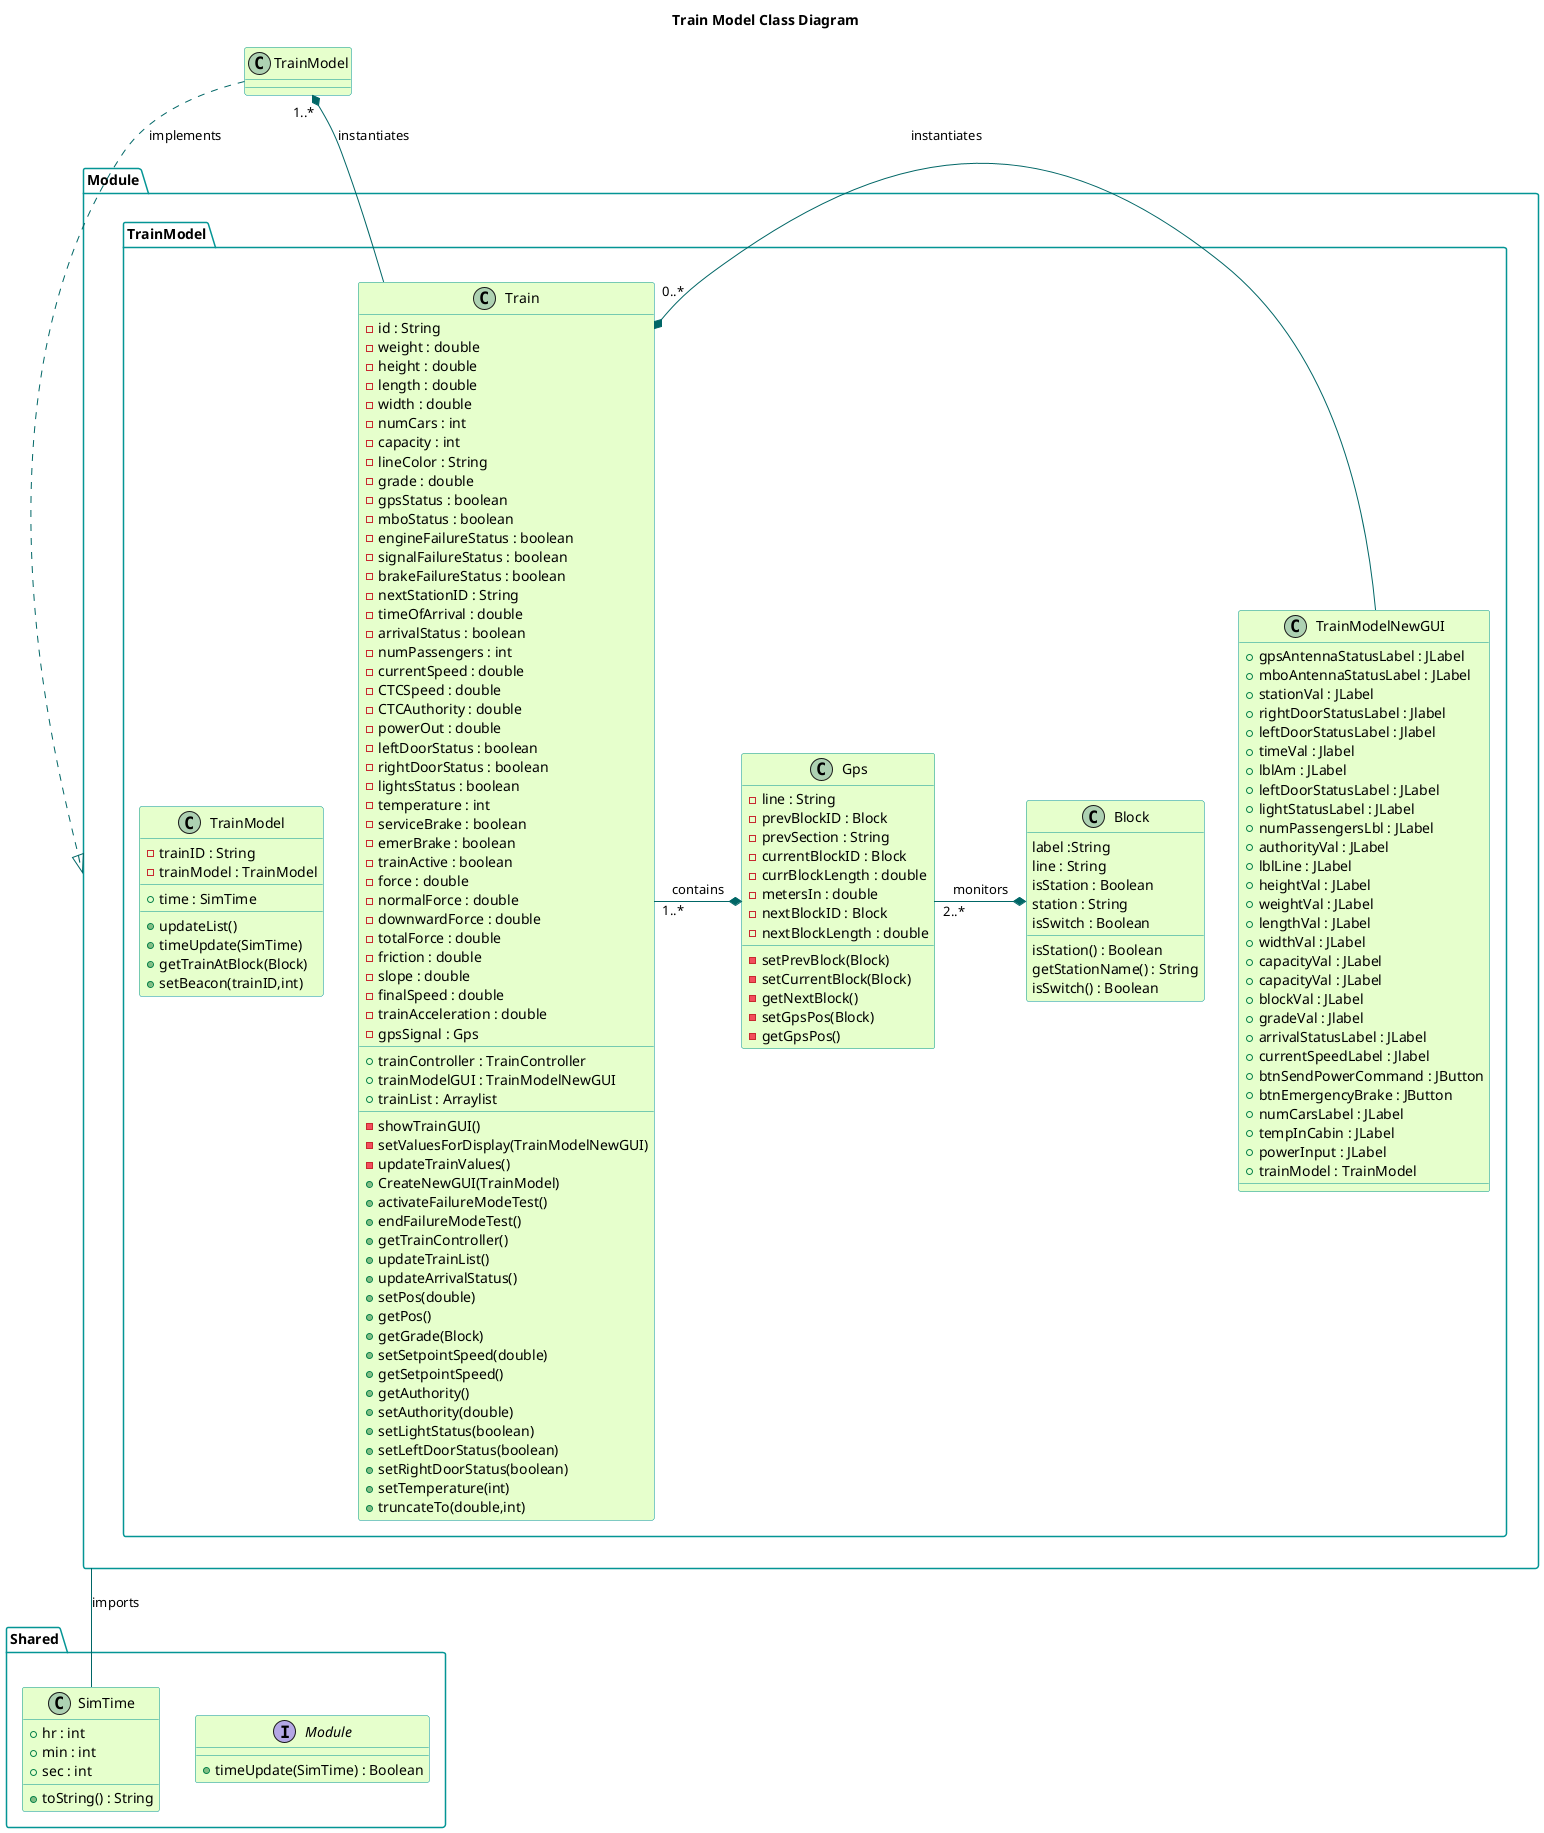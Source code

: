 @startuml

title Train Model Class Diagram
'skinparam backgroundColor transparent'
skinparam classBackgroundColor #e6ffcc
skinparam classBorderColor 	#049595
skinparam packageBorderCOlor  #049595
skinparam arrowColor #006666

package Shared{
  interface Module{
    +timeUpdate(SimTime) : Boolean
  }
  class SimTime{
    +hr : int
    +min : int
    +sec : int
    +toString() : String
  }
}
package Module.TrainModel {
    class TrainModel {
        -trainID : String
        -trainModel : TrainModel
        __
        +time : SimTime
        __
        +updateList()
        +timeUpdate(SimTime)
        +getTrainAtBlock(Block)
        +setBeacon(trainID,int)
    }

    class Train {
        -id : String
        -weight : double
        -height : double
        -length : double
        -width : double
        -numCars : int
        -capacity : int
        -lineColor : String
        -grade : double
        -gpsStatus : boolean
        -mboStatus : boolean
        -engineFailureStatus : boolean
        -signalFailureStatus : boolean
        -brakeFailureStatus : boolean
        -nextStationID : String
        -timeOfArrival : double
        -arrivalStatus : boolean
        -numPassengers : int
        -currentSpeed : double
        -CTCSpeed : double
        -CTCAuthority : double
        -powerOut : double
        -leftDoorStatus : boolean
        -rightDoorStatus : boolean
        -lightsStatus : boolean
        -temperature : int
        -serviceBrake : boolean
        -emerBrake : boolean
        -trainActive : boolean
        -force : double
        -normalForce : double
        -downwardForce : double
        -totalForce : double
        -friction : double
        -slope : double
        -finalSpeed : double
        -trainAcceleration : double
        -gpsSignal : Gps
        __
        +trainController : TrainController
        +trainModelGUI : TrainModelNewGUI
        +trainList : Arraylist
        __
        -showTrainGUI()
        -setValuesForDisplay(TrainModelNewGUI)
        -updateTrainValues()
        +CreateNewGUI(TrainModel)
        +activateFailureModeTest()
        +endFailureModeTest()
        +getTrainController()
        +updateTrainList()
        +updateArrivalStatus()
        +setPos(double)
        +getPos()
        +getGrade(Block)
        +setSetpointSpeed(double)
        +getSetpointSpeed()
        +getAuthority()
        +setAuthority(double)
        +setLightStatus(boolean)
        +setLeftDoorStatus(boolean)
        +setRightDoorStatus(boolean)
        +setTemperature(int)
        +truncateTo(double‚int)
    }

    class Gps{
        -line : String
        -prevBlockID : Block
        -prevSection : String
        -currentBlockID : Block
        -currBlockLength : double
        -metersIn : double
        -nextBlockID : Block
        -nextBlockLength : double
        __
        -setPrevBlock(Block)
        -setCurrentBlock(Block)
        -getNextBlock()
        -setGpsPos(Block)
        -getGpsPos()
    }
    
    class Block{
        label :String
        line : String
        isStation : Boolean
        station : String
        isSwitch : Boolean
        isStation() : Boolean
        getStationName() : String
        isSwitch() : Boolean
    }

    class TrainModelNewGUI{
        +gpsAntennaStatusLabel : JLabel
        +mboAntennaStatusLabel : JLabel
        +stationVal : JLabel
        +rightDoorStatusLabel : Jlabel
        +leftDoorStatusLabel : Jlabel
        +timeVal : Jlabel
        +lblAm : JLabel
        +leftDoorStatusLabel : JLabel
        +lightStatusLabel : JLabel
        +numPassengersLbl : JLabel
        +authorityVal : JLabel
        +lblLine : JLabel
        +heightVal : JLabel
        +weightVal : JLabel
        +lengthVal : JLabel
        +widthVal : JLabel
        +capacityVal : JLabel
        +capacityVal : JLabel
        +blockVal : JLabel
        +gradeVal : Jlabel
        +arrivalStatusLabel : JLabel
        +currentSpeedLabel : Jlabel
        +btnSendPowerCommand : JButton
        +btnEmergencyBrake : JButton
        +numCarsLabel : JLabel
        +tempInCabin : JLabel
        +powerInput : JLabel
        +trainModel : TrainModel
    }
}

Module--SimTime : imports

Module <|. TrainModel : implements

TrainModel "1..*"*-down- Train : instantiates
Train "0..*"*- TrainModelNewGUI : instantiates
Train "1..*"-* Gps : contains
Gps "2..*"-* Block : monitors

@enduml
